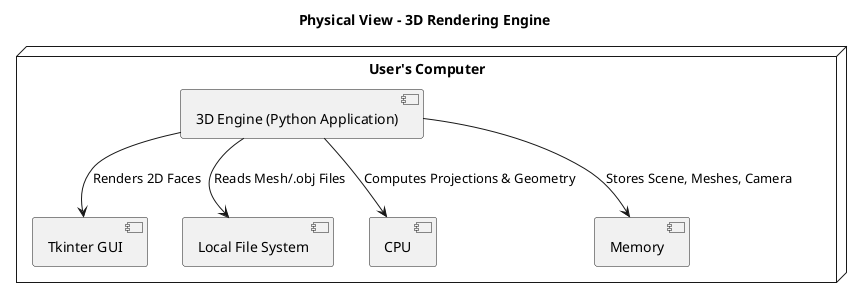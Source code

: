@startuml PhysicalView
title Physical View – 3D Rendering Engine

node "User's Computer" {
    [3D Engine (Python Application)]
    [Tkinter GUI]
    [Local File System]
    [CPU]
    [Memory]

    [3D Engine (Python Application)] --> [Tkinter GUI] : Renders 2D Faces
    [3D Engine (Python Application)] --> [Local File System] : Reads Mesh/.obj Files
    [3D Engine (Python Application)] --> [CPU] : Computes Projections & Geometry
    [3D Engine (Python Application)] --> [Memory] : Stores Scene, Meshes, Camera
}
@enduml
